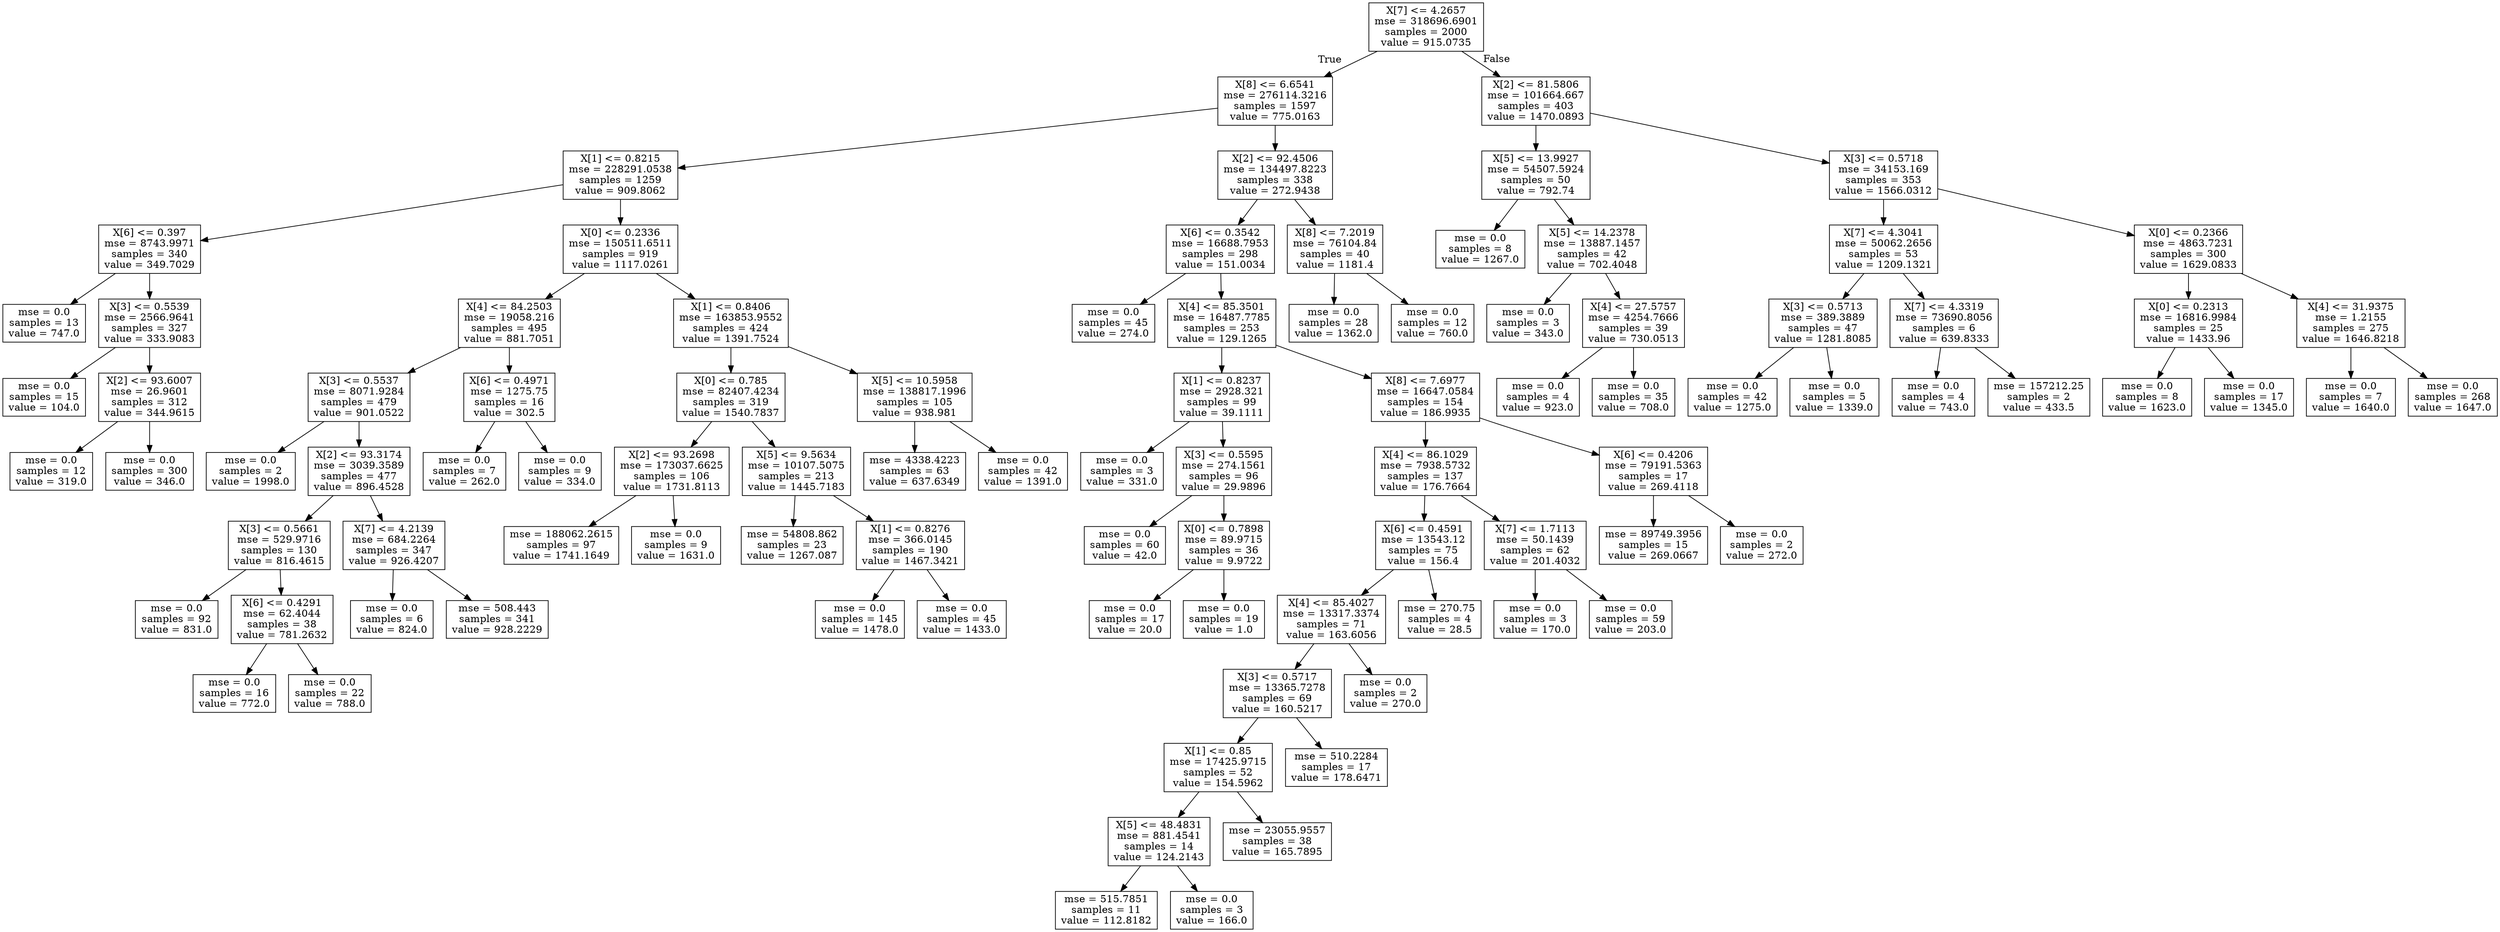digraph Tree {
node [shape=box] ;
0 [label="X[7] <= 4.2657\nmse = 318696.6901\nsamples = 2000\nvalue = 915.0735"] ;
1 [label="X[8] <= 6.6541\nmse = 276114.3216\nsamples = 1597\nvalue = 775.0163"] ;
0 -> 1 [labeldistance=2.5, labelangle=45, headlabel="True"] ;
2 [label="X[1] <= 0.8215\nmse = 228291.0538\nsamples = 1259\nvalue = 909.8062"] ;
1 -> 2 ;
3 [label="X[6] <= 0.397\nmse = 8743.9971\nsamples = 340\nvalue = 349.7029"] ;
2 -> 3 ;
4 [label="mse = 0.0\nsamples = 13\nvalue = 747.0"] ;
3 -> 4 ;
5 [label="X[3] <= 0.5539\nmse = 2566.9641\nsamples = 327\nvalue = 333.9083"] ;
3 -> 5 ;
6 [label="mse = 0.0\nsamples = 15\nvalue = 104.0"] ;
5 -> 6 ;
7 [label="X[2] <= 93.6007\nmse = 26.9601\nsamples = 312\nvalue = 344.9615"] ;
5 -> 7 ;
8 [label="mse = 0.0\nsamples = 12\nvalue = 319.0"] ;
7 -> 8 ;
9 [label="mse = 0.0\nsamples = 300\nvalue = 346.0"] ;
7 -> 9 ;
10 [label="X[0] <= 0.2336\nmse = 150511.6511\nsamples = 919\nvalue = 1117.0261"] ;
2 -> 10 ;
11 [label="X[4] <= 84.2503\nmse = 19058.216\nsamples = 495\nvalue = 881.7051"] ;
10 -> 11 ;
12 [label="X[3] <= 0.5537\nmse = 8071.9284\nsamples = 479\nvalue = 901.0522"] ;
11 -> 12 ;
13 [label="mse = 0.0\nsamples = 2\nvalue = 1998.0"] ;
12 -> 13 ;
14 [label="X[2] <= 93.3174\nmse = 3039.3589\nsamples = 477\nvalue = 896.4528"] ;
12 -> 14 ;
15 [label="X[3] <= 0.5661\nmse = 529.9716\nsamples = 130\nvalue = 816.4615"] ;
14 -> 15 ;
16 [label="mse = 0.0\nsamples = 92\nvalue = 831.0"] ;
15 -> 16 ;
17 [label="X[6] <= 0.4291\nmse = 62.4044\nsamples = 38\nvalue = 781.2632"] ;
15 -> 17 ;
18 [label="mse = 0.0\nsamples = 16\nvalue = 772.0"] ;
17 -> 18 ;
19 [label="mse = 0.0\nsamples = 22\nvalue = 788.0"] ;
17 -> 19 ;
20 [label="X[7] <= 4.2139\nmse = 684.2264\nsamples = 347\nvalue = 926.4207"] ;
14 -> 20 ;
21 [label="mse = 0.0\nsamples = 6\nvalue = 824.0"] ;
20 -> 21 ;
22 [label="mse = 508.443\nsamples = 341\nvalue = 928.2229"] ;
20 -> 22 ;
23 [label="X[6] <= 0.4971\nmse = 1275.75\nsamples = 16\nvalue = 302.5"] ;
11 -> 23 ;
24 [label="mse = 0.0\nsamples = 7\nvalue = 262.0"] ;
23 -> 24 ;
25 [label="mse = 0.0\nsamples = 9\nvalue = 334.0"] ;
23 -> 25 ;
26 [label="X[1] <= 0.8406\nmse = 163853.9552\nsamples = 424\nvalue = 1391.7524"] ;
10 -> 26 ;
27 [label="X[0] <= 0.785\nmse = 82407.4234\nsamples = 319\nvalue = 1540.7837"] ;
26 -> 27 ;
28 [label="X[2] <= 93.2698\nmse = 173037.6625\nsamples = 106\nvalue = 1731.8113"] ;
27 -> 28 ;
29 [label="mse = 188062.2615\nsamples = 97\nvalue = 1741.1649"] ;
28 -> 29 ;
30 [label="mse = 0.0\nsamples = 9\nvalue = 1631.0"] ;
28 -> 30 ;
31 [label="X[5] <= 9.5634\nmse = 10107.5075\nsamples = 213\nvalue = 1445.7183"] ;
27 -> 31 ;
32 [label="mse = 54808.862\nsamples = 23\nvalue = 1267.087"] ;
31 -> 32 ;
33 [label="X[1] <= 0.8276\nmse = 366.0145\nsamples = 190\nvalue = 1467.3421"] ;
31 -> 33 ;
34 [label="mse = 0.0\nsamples = 145\nvalue = 1478.0"] ;
33 -> 34 ;
35 [label="mse = 0.0\nsamples = 45\nvalue = 1433.0"] ;
33 -> 35 ;
36 [label="X[5] <= 10.5958\nmse = 138817.1996\nsamples = 105\nvalue = 938.981"] ;
26 -> 36 ;
37 [label="mse = 4338.4223\nsamples = 63\nvalue = 637.6349"] ;
36 -> 37 ;
38 [label="mse = 0.0\nsamples = 42\nvalue = 1391.0"] ;
36 -> 38 ;
39 [label="X[2] <= 92.4506\nmse = 134497.8223\nsamples = 338\nvalue = 272.9438"] ;
1 -> 39 ;
40 [label="X[6] <= 0.3542\nmse = 16688.7953\nsamples = 298\nvalue = 151.0034"] ;
39 -> 40 ;
41 [label="mse = 0.0\nsamples = 45\nvalue = 274.0"] ;
40 -> 41 ;
42 [label="X[4] <= 85.3501\nmse = 16487.7785\nsamples = 253\nvalue = 129.1265"] ;
40 -> 42 ;
43 [label="X[1] <= 0.8237\nmse = 2928.321\nsamples = 99\nvalue = 39.1111"] ;
42 -> 43 ;
44 [label="mse = 0.0\nsamples = 3\nvalue = 331.0"] ;
43 -> 44 ;
45 [label="X[3] <= 0.5595\nmse = 274.1561\nsamples = 96\nvalue = 29.9896"] ;
43 -> 45 ;
46 [label="mse = 0.0\nsamples = 60\nvalue = 42.0"] ;
45 -> 46 ;
47 [label="X[0] <= 0.7898\nmse = 89.9715\nsamples = 36\nvalue = 9.9722"] ;
45 -> 47 ;
48 [label="mse = 0.0\nsamples = 17\nvalue = 20.0"] ;
47 -> 48 ;
49 [label="mse = 0.0\nsamples = 19\nvalue = 1.0"] ;
47 -> 49 ;
50 [label="X[8] <= 7.6977\nmse = 16647.0584\nsamples = 154\nvalue = 186.9935"] ;
42 -> 50 ;
51 [label="X[4] <= 86.1029\nmse = 7938.5732\nsamples = 137\nvalue = 176.7664"] ;
50 -> 51 ;
52 [label="X[6] <= 0.4591\nmse = 13543.12\nsamples = 75\nvalue = 156.4"] ;
51 -> 52 ;
53 [label="X[4] <= 85.4027\nmse = 13317.3374\nsamples = 71\nvalue = 163.6056"] ;
52 -> 53 ;
54 [label="X[3] <= 0.5717\nmse = 13365.7278\nsamples = 69\nvalue = 160.5217"] ;
53 -> 54 ;
55 [label="X[1] <= 0.85\nmse = 17425.9715\nsamples = 52\nvalue = 154.5962"] ;
54 -> 55 ;
56 [label="X[5] <= 48.4831\nmse = 881.4541\nsamples = 14\nvalue = 124.2143"] ;
55 -> 56 ;
57 [label="mse = 515.7851\nsamples = 11\nvalue = 112.8182"] ;
56 -> 57 ;
58 [label="mse = 0.0\nsamples = 3\nvalue = 166.0"] ;
56 -> 58 ;
59 [label="mse = 23055.9557\nsamples = 38\nvalue = 165.7895"] ;
55 -> 59 ;
60 [label="mse = 510.2284\nsamples = 17\nvalue = 178.6471"] ;
54 -> 60 ;
61 [label="mse = 0.0\nsamples = 2\nvalue = 270.0"] ;
53 -> 61 ;
62 [label="mse = 270.75\nsamples = 4\nvalue = 28.5"] ;
52 -> 62 ;
63 [label="X[7] <= 1.7113\nmse = 50.1439\nsamples = 62\nvalue = 201.4032"] ;
51 -> 63 ;
64 [label="mse = 0.0\nsamples = 3\nvalue = 170.0"] ;
63 -> 64 ;
65 [label="mse = 0.0\nsamples = 59\nvalue = 203.0"] ;
63 -> 65 ;
66 [label="X[6] <= 0.4206\nmse = 79191.5363\nsamples = 17\nvalue = 269.4118"] ;
50 -> 66 ;
67 [label="mse = 89749.3956\nsamples = 15\nvalue = 269.0667"] ;
66 -> 67 ;
68 [label="mse = 0.0\nsamples = 2\nvalue = 272.0"] ;
66 -> 68 ;
69 [label="X[8] <= 7.2019\nmse = 76104.84\nsamples = 40\nvalue = 1181.4"] ;
39 -> 69 ;
70 [label="mse = 0.0\nsamples = 28\nvalue = 1362.0"] ;
69 -> 70 ;
71 [label="mse = 0.0\nsamples = 12\nvalue = 760.0"] ;
69 -> 71 ;
72 [label="X[2] <= 81.5806\nmse = 101664.667\nsamples = 403\nvalue = 1470.0893"] ;
0 -> 72 [labeldistance=2.5, labelangle=-45, headlabel="False"] ;
73 [label="X[5] <= 13.9927\nmse = 54507.5924\nsamples = 50\nvalue = 792.74"] ;
72 -> 73 ;
74 [label="mse = 0.0\nsamples = 8\nvalue = 1267.0"] ;
73 -> 74 ;
75 [label="X[5] <= 14.2378\nmse = 13887.1457\nsamples = 42\nvalue = 702.4048"] ;
73 -> 75 ;
76 [label="mse = 0.0\nsamples = 3\nvalue = 343.0"] ;
75 -> 76 ;
77 [label="X[4] <= 27.5757\nmse = 4254.7666\nsamples = 39\nvalue = 730.0513"] ;
75 -> 77 ;
78 [label="mse = 0.0\nsamples = 4\nvalue = 923.0"] ;
77 -> 78 ;
79 [label="mse = 0.0\nsamples = 35\nvalue = 708.0"] ;
77 -> 79 ;
80 [label="X[3] <= 0.5718\nmse = 34153.169\nsamples = 353\nvalue = 1566.0312"] ;
72 -> 80 ;
81 [label="X[7] <= 4.3041\nmse = 50062.2656\nsamples = 53\nvalue = 1209.1321"] ;
80 -> 81 ;
82 [label="X[3] <= 0.5713\nmse = 389.3889\nsamples = 47\nvalue = 1281.8085"] ;
81 -> 82 ;
83 [label="mse = 0.0\nsamples = 42\nvalue = 1275.0"] ;
82 -> 83 ;
84 [label="mse = 0.0\nsamples = 5\nvalue = 1339.0"] ;
82 -> 84 ;
85 [label="X[7] <= 4.3319\nmse = 73690.8056\nsamples = 6\nvalue = 639.8333"] ;
81 -> 85 ;
86 [label="mse = 0.0\nsamples = 4\nvalue = 743.0"] ;
85 -> 86 ;
87 [label="mse = 157212.25\nsamples = 2\nvalue = 433.5"] ;
85 -> 87 ;
88 [label="X[0] <= 0.2366\nmse = 4863.7231\nsamples = 300\nvalue = 1629.0833"] ;
80 -> 88 ;
89 [label="X[0] <= 0.2313\nmse = 16816.9984\nsamples = 25\nvalue = 1433.96"] ;
88 -> 89 ;
90 [label="mse = 0.0\nsamples = 8\nvalue = 1623.0"] ;
89 -> 90 ;
91 [label="mse = 0.0\nsamples = 17\nvalue = 1345.0"] ;
89 -> 91 ;
92 [label="X[4] <= 31.9375\nmse = 1.2155\nsamples = 275\nvalue = 1646.8218"] ;
88 -> 92 ;
93 [label="mse = 0.0\nsamples = 7\nvalue = 1640.0"] ;
92 -> 93 ;
94 [label="mse = 0.0\nsamples = 268\nvalue = 1647.0"] ;
92 -> 94 ;
}